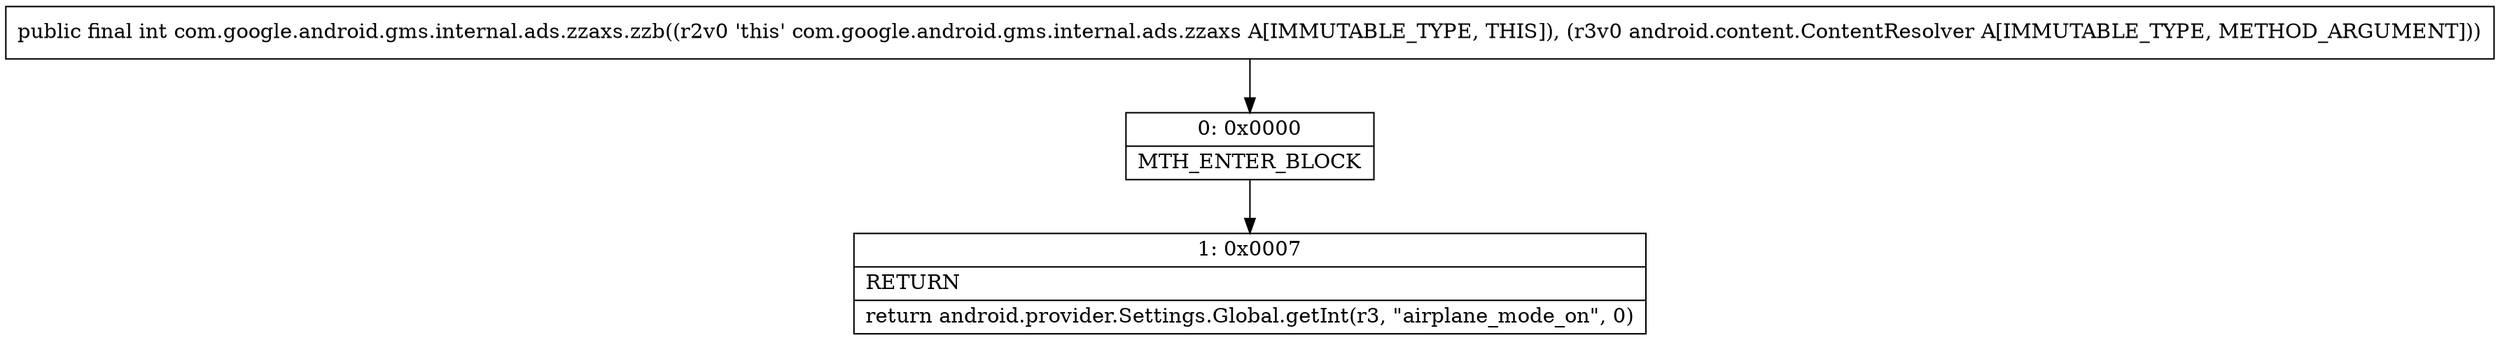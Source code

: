 digraph "CFG forcom.google.android.gms.internal.ads.zzaxs.zzb(Landroid\/content\/ContentResolver;)I" {
Node_0 [shape=record,label="{0\:\ 0x0000|MTH_ENTER_BLOCK\l}"];
Node_1 [shape=record,label="{1\:\ 0x0007|RETURN\l|return android.provider.Settings.Global.getInt(r3, \"airplane_mode_on\", 0)\l}"];
MethodNode[shape=record,label="{public final int com.google.android.gms.internal.ads.zzaxs.zzb((r2v0 'this' com.google.android.gms.internal.ads.zzaxs A[IMMUTABLE_TYPE, THIS]), (r3v0 android.content.ContentResolver A[IMMUTABLE_TYPE, METHOD_ARGUMENT])) }"];
MethodNode -> Node_0;
Node_0 -> Node_1;
}

